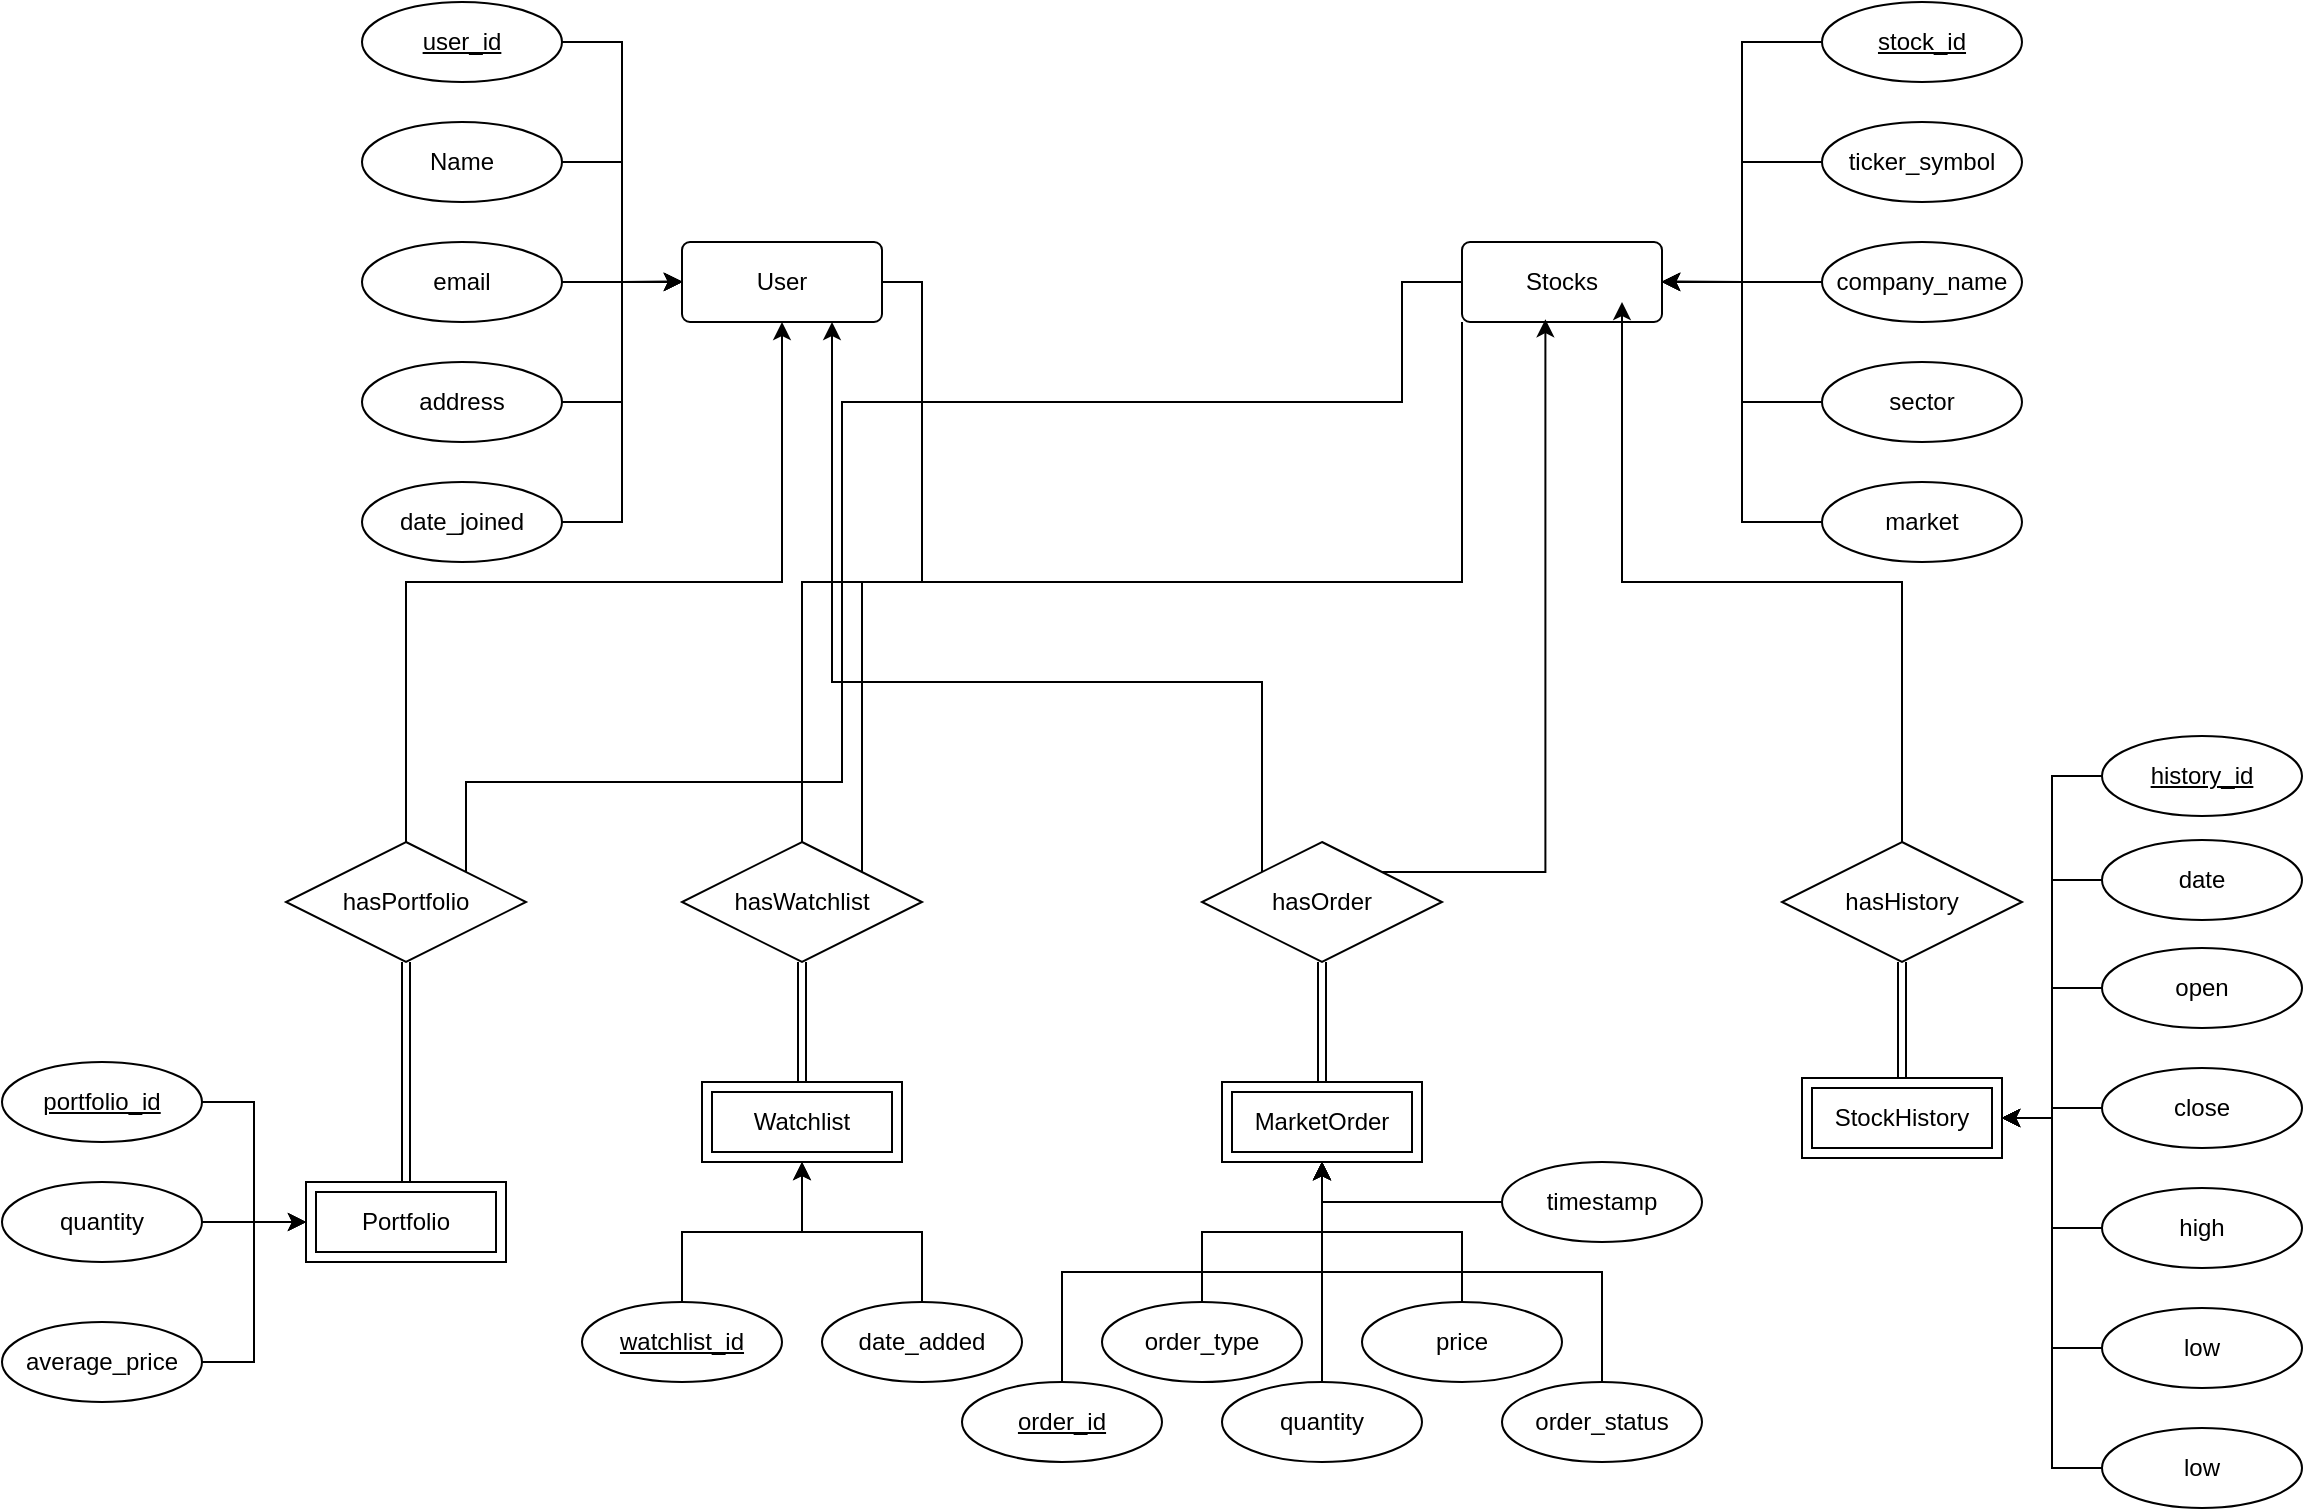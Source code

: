<mxfile version="28.0.7">
  <diagram id="R2lEEEUBdFMjLlhIrx00" name="Page-1">
    <mxGraphModel dx="1797" dy="702" grid="1" gridSize="10" guides="1" tooltips="1" connect="1" arrows="1" fold="1" page="1" pageScale="1" pageWidth="850" pageHeight="1100" math="0" shadow="0" extFonts="Permanent Marker^https://fonts.googleapis.com/css?family=Permanent+Marker">
      <root>
        <mxCell id="0" />
        <mxCell id="1" parent="0" />
        <mxCell id="snmXj4P5MIi6Ag2bhf1i-137" value="User" style="rounded=1;arcSize=10;whiteSpace=wrap;html=1;align=center;" vertex="1" parent="1">
          <mxGeometry x="170" y="160" width="100" height="40" as="geometry" />
        </mxCell>
        <mxCell id="snmXj4P5MIi6Ag2bhf1i-143" style="edgeStyle=orthogonalEdgeStyle;rounded=0;orthogonalLoop=1;jettySize=auto;html=1;exitX=1;exitY=0.5;exitDx=0;exitDy=0;entryX=0;entryY=0.5;entryDx=0;entryDy=0;" edge="1" parent="1" source="snmXj4P5MIi6Ag2bhf1i-138" target="snmXj4P5MIi6Ag2bhf1i-137">
          <mxGeometry relative="1" as="geometry" />
        </mxCell>
        <mxCell id="snmXj4P5MIi6Ag2bhf1i-138" value="&lt;u&gt;user_id&lt;/u&gt;" style="ellipse;whiteSpace=wrap;html=1;align=center;" vertex="1" parent="1">
          <mxGeometry x="10" y="40" width="100" height="40" as="geometry" />
        </mxCell>
        <mxCell id="snmXj4P5MIi6Ag2bhf1i-144" style="edgeStyle=orthogonalEdgeStyle;rounded=0;orthogonalLoop=1;jettySize=auto;html=1;exitX=1;exitY=0.5;exitDx=0;exitDy=0;entryX=0;entryY=0.5;entryDx=0;entryDy=0;" edge="1" parent="1" source="snmXj4P5MIi6Ag2bhf1i-139" target="snmXj4P5MIi6Ag2bhf1i-137">
          <mxGeometry relative="1" as="geometry" />
        </mxCell>
        <mxCell id="snmXj4P5MIi6Ag2bhf1i-139" value="Name" style="ellipse;whiteSpace=wrap;html=1;align=center;" vertex="1" parent="1">
          <mxGeometry x="10" y="100" width="100" height="40" as="geometry" />
        </mxCell>
        <mxCell id="snmXj4P5MIi6Ag2bhf1i-145" style="edgeStyle=orthogonalEdgeStyle;rounded=0;orthogonalLoop=1;jettySize=auto;html=1;exitX=1;exitY=0.5;exitDx=0;exitDy=0;" edge="1" parent="1" source="snmXj4P5MIi6Ag2bhf1i-140">
          <mxGeometry relative="1" as="geometry">
            <mxPoint x="170" y="179.667" as="targetPoint" />
          </mxGeometry>
        </mxCell>
        <mxCell id="snmXj4P5MIi6Ag2bhf1i-140" value="email" style="ellipse;whiteSpace=wrap;html=1;align=center;" vertex="1" parent="1">
          <mxGeometry x="10" y="160" width="100" height="40" as="geometry" />
        </mxCell>
        <mxCell id="snmXj4P5MIi6Ag2bhf1i-146" style="edgeStyle=orthogonalEdgeStyle;rounded=0;orthogonalLoop=1;jettySize=auto;html=1;exitX=1;exitY=0.5;exitDx=0;exitDy=0;entryX=0;entryY=0.5;entryDx=0;entryDy=0;" edge="1" parent="1" source="snmXj4P5MIi6Ag2bhf1i-141" target="snmXj4P5MIi6Ag2bhf1i-137">
          <mxGeometry relative="1" as="geometry" />
        </mxCell>
        <mxCell id="snmXj4P5MIi6Ag2bhf1i-141" value="&lt;div&gt;address&lt;/div&gt;" style="ellipse;whiteSpace=wrap;html=1;align=center;" vertex="1" parent="1">
          <mxGeometry x="10" y="220" width="100" height="40" as="geometry" />
        </mxCell>
        <mxCell id="snmXj4P5MIi6Ag2bhf1i-147" style="edgeStyle=orthogonalEdgeStyle;rounded=0;orthogonalLoop=1;jettySize=auto;html=1;exitX=1;exitY=0.5;exitDx=0;exitDy=0;entryX=0;entryY=0.5;entryDx=0;entryDy=0;" edge="1" parent="1" source="snmXj4P5MIi6Ag2bhf1i-142" target="snmXj4P5MIi6Ag2bhf1i-137">
          <mxGeometry relative="1" as="geometry" />
        </mxCell>
        <mxCell id="snmXj4P5MIi6Ag2bhf1i-142" value="date_joined" style="ellipse;whiteSpace=wrap;html=1;align=center;" vertex="1" parent="1">
          <mxGeometry x="10" y="280" width="100" height="40" as="geometry" />
        </mxCell>
        <mxCell id="snmXj4P5MIi6Ag2bhf1i-162" style="edgeStyle=orthogonalEdgeStyle;rounded=0;orthogonalLoop=1;jettySize=auto;html=1;exitX=0;exitY=0.5;exitDx=0;exitDy=0;entryX=1;entryY=0;entryDx=0;entryDy=0;endArrow=none;endFill=0;" edge="1" parent="1" source="snmXj4P5MIi6Ag2bhf1i-148" target="snmXj4P5MIi6Ag2bhf1i-160">
          <mxGeometry relative="1" as="geometry">
            <Array as="points">
              <mxPoint x="530" y="180" />
              <mxPoint x="530" y="240" />
              <mxPoint x="250" y="240" />
              <mxPoint x="250" y="430" />
              <mxPoint x="62" y="430" />
            </Array>
          </mxGeometry>
        </mxCell>
        <mxCell id="snmXj4P5MIi6Ag2bhf1i-173" style="edgeStyle=orthogonalEdgeStyle;rounded=0;orthogonalLoop=1;jettySize=auto;html=1;exitX=0;exitY=1;exitDx=0;exitDy=0;entryX=1;entryY=0;entryDx=0;entryDy=0;endArrow=none;endFill=0;" edge="1" parent="1" source="snmXj4P5MIi6Ag2bhf1i-148" target="snmXj4P5MIi6Ag2bhf1i-171">
          <mxGeometry relative="1" as="geometry" />
        </mxCell>
        <mxCell id="snmXj4P5MIi6Ag2bhf1i-148" value="Stocks" style="rounded=1;arcSize=10;whiteSpace=wrap;html=1;align=center;" vertex="1" parent="1">
          <mxGeometry x="560" y="160" width="100" height="40" as="geometry" />
        </mxCell>
        <mxCell id="snmXj4P5MIi6Ag2bhf1i-155" style="edgeStyle=orthogonalEdgeStyle;rounded=0;orthogonalLoop=1;jettySize=auto;html=1;exitX=0;exitY=0.5;exitDx=0;exitDy=0;entryX=1;entryY=0.5;entryDx=0;entryDy=0;" edge="1" parent="1" source="snmXj4P5MIi6Ag2bhf1i-149" target="snmXj4P5MIi6Ag2bhf1i-148">
          <mxGeometry relative="1" as="geometry" />
        </mxCell>
        <mxCell id="snmXj4P5MIi6Ag2bhf1i-149" value="ticker_symbol" style="ellipse;whiteSpace=wrap;html=1;align=center;" vertex="1" parent="1">
          <mxGeometry x="740" y="100" width="100" height="40" as="geometry" />
        </mxCell>
        <mxCell id="snmXj4P5MIi6Ag2bhf1i-154" style="edgeStyle=orthogonalEdgeStyle;rounded=0;orthogonalLoop=1;jettySize=auto;html=1;exitX=0;exitY=0.5;exitDx=0;exitDy=0;entryX=1;entryY=0.5;entryDx=0;entryDy=0;" edge="1" parent="1" source="snmXj4P5MIi6Ag2bhf1i-150" target="snmXj4P5MIi6Ag2bhf1i-148">
          <mxGeometry relative="1" as="geometry" />
        </mxCell>
        <mxCell id="snmXj4P5MIi6Ag2bhf1i-150" value="stock_id" style="ellipse;whiteSpace=wrap;html=1;align=center;fontStyle=4;" vertex="1" parent="1">
          <mxGeometry x="740" y="40" width="100" height="40" as="geometry" />
        </mxCell>
        <mxCell id="snmXj4P5MIi6Ag2bhf1i-156" style="edgeStyle=orthogonalEdgeStyle;rounded=0;orthogonalLoop=1;jettySize=auto;html=1;exitX=0;exitY=0.5;exitDx=0;exitDy=0;" edge="1" parent="1" source="snmXj4P5MIi6Ag2bhf1i-151">
          <mxGeometry relative="1" as="geometry">
            <mxPoint x="660" y="179.667" as="targetPoint" />
          </mxGeometry>
        </mxCell>
        <mxCell id="snmXj4P5MIi6Ag2bhf1i-151" value="company_name" style="ellipse;whiteSpace=wrap;html=1;align=center;" vertex="1" parent="1">
          <mxGeometry x="740" y="160" width="100" height="40" as="geometry" />
        </mxCell>
        <mxCell id="snmXj4P5MIi6Ag2bhf1i-157" style="edgeStyle=orthogonalEdgeStyle;rounded=0;orthogonalLoop=1;jettySize=auto;html=1;exitX=0;exitY=0.5;exitDx=0;exitDy=0;entryX=1;entryY=0.5;entryDx=0;entryDy=0;" edge="1" parent="1" source="snmXj4P5MIi6Ag2bhf1i-152" target="snmXj4P5MIi6Ag2bhf1i-148">
          <mxGeometry relative="1" as="geometry" />
        </mxCell>
        <mxCell id="snmXj4P5MIi6Ag2bhf1i-152" value="sector" style="ellipse;whiteSpace=wrap;html=1;align=center;" vertex="1" parent="1">
          <mxGeometry x="740" y="220" width="100" height="40" as="geometry" />
        </mxCell>
        <mxCell id="snmXj4P5MIi6Ag2bhf1i-158" style="edgeStyle=orthogonalEdgeStyle;rounded=0;orthogonalLoop=1;jettySize=auto;html=1;exitX=0;exitY=0.5;exitDx=0;exitDy=0;entryX=1;entryY=0.5;entryDx=0;entryDy=0;" edge="1" parent="1" source="snmXj4P5MIi6Ag2bhf1i-153" target="snmXj4P5MIi6Ag2bhf1i-148">
          <mxGeometry relative="1" as="geometry" />
        </mxCell>
        <mxCell id="snmXj4P5MIi6Ag2bhf1i-153" value="market" style="ellipse;whiteSpace=wrap;html=1;align=center;" vertex="1" parent="1">
          <mxGeometry x="740" y="280" width="100" height="40" as="geometry" />
        </mxCell>
        <mxCell id="snmXj4P5MIi6Ag2bhf1i-159" value="Portfolio" style="shape=ext;margin=3;double=1;whiteSpace=wrap;html=1;align=center;" vertex="1" parent="1">
          <mxGeometry x="-18" y="630" width="100" height="40" as="geometry" />
        </mxCell>
        <mxCell id="snmXj4P5MIi6Ag2bhf1i-161" style="edgeStyle=orthogonalEdgeStyle;rounded=0;orthogonalLoop=1;jettySize=auto;html=1;exitX=0.5;exitY=0;exitDx=0;exitDy=0;entryX=0.5;entryY=1;entryDx=0;entryDy=0;" edge="1" parent="1" source="snmXj4P5MIi6Ag2bhf1i-160" target="snmXj4P5MIi6Ag2bhf1i-137">
          <mxGeometry relative="1" as="geometry" />
        </mxCell>
        <mxCell id="snmXj4P5MIi6Ag2bhf1i-204" style="edgeStyle=orthogonalEdgeStyle;rounded=0;orthogonalLoop=1;jettySize=auto;html=1;exitX=0.5;exitY=1;exitDx=0;exitDy=0;shape=link;" edge="1" parent="1" source="snmXj4P5MIi6Ag2bhf1i-160" target="snmXj4P5MIi6Ag2bhf1i-159">
          <mxGeometry relative="1" as="geometry" />
        </mxCell>
        <mxCell id="snmXj4P5MIi6Ag2bhf1i-160" value="hasPortfolio" style="shape=rhombus;perimeter=rhombusPerimeter;whiteSpace=wrap;html=1;align=center;" vertex="1" parent="1">
          <mxGeometry x="-28" y="460" width="120" height="60" as="geometry" />
        </mxCell>
        <mxCell id="snmXj4P5MIi6Ag2bhf1i-201" style="edgeStyle=orthogonalEdgeStyle;rounded=0;orthogonalLoop=1;jettySize=auto;html=1;exitX=1;exitY=0.5;exitDx=0;exitDy=0;entryX=0;entryY=0.5;entryDx=0;entryDy=0;" edge="1" parent="1" source="snmXj4P5MIi6Ag2bhf1i-164" target="snmXj4P5MIi6Ag2bhf1i-159">
          <mxGeometry relative="1" as="geometry" />
        </mxCell>
        <mxCell id="snmXj4P5MIi6Ag2bhf1i-164" value="&lt;u&gt;portfolio_id&lt;/u&gt;" style="ellipse;whiteSpace=wrap;html=1;align=center;" vertex="1" parent="1">
          <mxGeometry x="-170" y="570" width="100" height="40" as="geometry" />
        </mxCell>
        <mxCell id="snmXj4P5MIi6Ag2bhf1i-202" style="edgeStyle=orthogonalEdgeStyle;rounded=0;orthogonalLoop=1;jettySize=auto;html=1;exitX=1;exitY=0.5;exitDx=0;exitDy=0;entryX=0;entryY=0.5;entryDx=0;entryDy=0;" edge="1" parent="1" source="snmXj4P5MIi6Ag2bhf1i-166" target="snmXj4P5MIi6Ag2bhf1i-159">
          <mxGeometry relative="1" as="geometry" />
        </mxCell>
        <mxCell id="snmXj4P5MIi6Ag2bhf1i-166" value="quantity" style="ellipse;whiteSpace=wrap;html=1;align=center;" vertex="1" parent="1">
          <mxGeometry x="-170" y="630" width="100" height="40" as="geometry" />
        </mxCell>
        <mxCell id="snmXj4P5MIi6Ag2bhf1i-203" style="edgeStyle=orthogonalEdgeStyle;rounded=0;orthogonalLoop=1;jettySize=auto;html=1;exitX=1;exitY=0.5;exitDx=0;exitDy=0;entryX=0;entryY=0.5;entryDx=0;entryDy=0;" edge="1" parent="1" source="snmXj4P5MIi6Ag2bhf1i-168" target="snmXj4P5MIi6Ag2bhf1i-159">
          <mxGeometry relative="1" as="geometry" />
        </mxCell>
        <mxCell id="snmXj4P5MIi6Ag2bhf1i-168" value="average_price" style="ellipse;whiteSpace=wrap;html=1;align=center;" vertex="1" parent="1">
          <mxGeometry x="-170" y="700" width="100" height="40" as="geometry" />
        </mxCell>
        <mxCell id="snmXj4P5MIi6Ag2bhf1i-172" style="edgeStyle=orthogonalEdgeStyle;rounded=0;orthogonalLoop=1;jettySize=auto;html=1;exitX=0.5;exitY=0;exitDx=0;exitDy=0;entryX=1;entryY=0.5;entryDx=0;entryDy=0;endArrow=none;endFill=0;" edge="1" parent="1" source="snmXj4P5MIi6Ag2bhf1i-171" target="snmXj4P5MIi6Ag2bhf1i-137">
          <mxGeometry relative="1" as="geometry" />
        </mxCell>
        <mxCell id="snmXj4P5MIi6Ag2bhf1i-171" value="hasWatchlist" style="shape=rhombus;perimeter=rhombusPerimeter;whiteSpace=wrap;html=1;align=center;" vertex="1" parent="1">
          <mxGeometry x="170" y="460" width="120" height="60" as="geometry" />
        </mxCell>
        <mxCell id="snmXj4P5MIi6Ag2bhf1i-175" value="" style="edgeStyle=orthogonalEdgeStyle;rounded=0;orthogonalLoop=1;jettySize=auto;html=1;shape=link;" edge="1" parent="1" source="snmXj4P5MIi6Ag2bhf1i-174" target="snmXj4P5MIi6Ag2bhf1i-171">
          <mxGeometry relative="1" as="geometry" />
        </mxCell>
        <mxCell id="snmXj4P5MIi6Ag2bhf1i-174" value="Watchlist" style="shape=ext;margin=3;double=1;whiteSpace=wrap;html=1;align=center;" vertex="1" parent="1">
          <mxGeometry x="180" y="580" width="100" height="40" as="geometry" />
        </mxCell>
        <mxCell id="snmXj4P5MIi6Ag2bhf1i-180" style="edgeStyle=orthogonalEdgeStyle;rounded=0;orthogonalLoop=1;jettySize=auto;html=1;exitX=0.5;exitY=0;exitDx=0;exitDy=0;entryX=0.5;entryY=1;entryDx=0;entryDy=0;" edge="1" parent="1" source="snmXj4P5MIi6Ag2bhf1i-176" target="snmXj4P5MIi6Ag2bhf1i-174">
          <mxGeometry relative="1" as="geometry" />
        </mxCell>
        <mxCell id="snmXj4P5MIi6Ag2bhf1i-176" value="watchlist_id" style="ellipse;whiteSpace=wrap;html=1;align=center;fontStyle=4;" vertex="1" parent="1">
          <mxGeometry x="120" y="690" width="100" height="40" as="geometry" />
        </mxCell>
        <mxCell id="snmXj4P5MIi6Ag2bhf1i-179" style="edgeStyle=orthogonalEdgeStyle;rounded=0;orthogonalLoop=1;jettySize=auto;html=1;exitX=0.5;exitY=0;exitDx=0;exitDy=0;entryX=0.5;entryY=1;entryDx=0;entryDy=0;" edge="1" parent="1" source="snmXj4P5MIi6Ag2bhf1i-178" target="snmXj4P5MIi6Ag2bhf1i-174">
          <mxGeometry relative="1" as="geometry" />
        </mxCell>
        <mxCell id="snmXj4P5MIi6Ag2bhf1i-178" value="date_added" style="ellipse;whiteSpace=wrap;html=1;align=center;" vertex="1" parent="1">
          <mxGeometry x="240" y="690" width="100" height="40" as="geometry" />
        </mxCell>
        <mxCell id="snmXj4P5MIi6Ag2bhf1i-183" value="" style="edgeStyle=orthogonalEdgeStyle;rounded=0;orthogonalLoop=1;jettySize=auto;html=1;shape=link;" edge="1" parent="1" source="snmXj4P5MIi6Ag2bhf1i-181" target="snmXj4P5MIi6Ag2bhf1i-182">
          <mxGeometry relative="1" as="geometry" />
        </mxCell>
        <mxCell id="snmXj4P5MIi6Ag2bhf1i-181" value="&lt;div&gt;hasHistory&lt;/div&gt;" style="shape=rhombus;perimeter=rhombusPerimeter;whiteSpace=wrap;html=1;align=center;" vertex="1" parent="1">
          <mxGeometry x="720" y="460" width="120" height="60" as="geometry" />
        </mxCell>
        <mxCell id="snmXj4P5MIi6Ag2bhf1i-182" value="StockHistory" style="shape=ext;margin=3;double=1;whiteSpace=wrap;html=1;align=center;" vertex="1" parent="1">
          <mxGeometry x="730" y="578" width="100" height="40" as="geometry" />
        </mxCell>
        <mxCell id="snmXj4P5MIi6Ag2bhf1i-211" value="" style="edgeStyle=orthogonalEdgeStyle;rounded=0;orthogonalLoop=1;jettySize=auto;html=1;shape=link;" edge="1" parent="1" source="snmXj4P5MIi6Ag2bhf1i-186" target="snmXj4P5MIi6Ag2bhf1i-207">
          <mxGeometry relative="1" as="geometry" />
        </mxCell>
        <mxCell id="snmXj4P5MIi6Ag2bhf1i-186" value="MarketOrder" style="shape=ext;margin=3;double=1;whiteSpace=wrap;html=1;align=center;" vertex="1" parent="1">
          <mxGeometry x="440" y="580" width="100" height="40" as="geometry" />
        </mxCell>
        <mxCell id="snmXj4P5MIi6Ag2bhf1i-192" style="edgeStyle=orthogonalEdgeStyle;rounded=0;orthogonalLoop=1;jettySize=auto;html=1;exitX=0.5;exitY=0;exitDx=0;exitDy=0;entryX=0.5;entryY=1;entryDx=0;entryDy=0;" edge="1" parent="1" source="snmXj4P5MIi6Ag2bhf1i-191" target="snmXj4P5MIi6Ag2bhf1i-186">
          <mxGeometry relative="1" as="geometry" />
        </mxCell>
        <mxCell id="snmXj4P5MIi6Ag2bhf1i-191" value="&lt;u&gt;order_id&lt;/u&gt;" style="ellipse;whiteSpace=wrap;html=1;align=center;fontStyle=4;" vertex="1" parent="1">
          <mxGeometry x="310" y="730" width="100" height="40" as="geometry" />
        </mxCell>
        <mxCell id="snmXj4P5MIi6Ag2bhf1i-194" style="edgeStyle=orthogonalEdgeStyle;rounded=0;orthogonalLoop=1;jettySize=auto;html=1;exitX=0.5;exitY=0;exitDx=0;exitDy=0;entryX=0.5;entryY=1;entryDx=0;entryDy=0;" edge="1" parent="1" source="snmXj4P5MIi6Ag2bhf1i-193" target="snmXj4P5MIi6Ag2bhf1i-186">
          <mxGeometry relative="1" as="geometry" />
        </mxCell>
        <mxCell id="snmXj4P5MIi6Ag2bhf1i-193" value="order_type" style="ellipse;whiteSpace=wrap;html=1;align=center;" vertex="1" parent="1">
          <mxGeometry x="380" y="690" width="100" height="40" as="geometry" />
        </mxCell>
        <mxCell id="snmXj4P5MIi6Ag2bhf1i-196" style="edgeStyle=orthogonalEdgeStyle;rounded=0;orthogonalLoop=1;jettySize=auto;html=1;exitX=0.5;exitY=0;exitDx=0;exitDy=0;entryX=0.5;entryY=1;entryDx=0;entryDy=0;" edge="1" parent="1" source="snmXj4P5MIi6Ag2bhf1i-195" target="snmXj4P5MIi6Ag2bhf1i-186">
          <mxGeometry relative="1" as="geometry" />
        </mxCell>
        <mxCell id="snmXj4P5MIi6Ag2bhf1i-195" value="quantity" style="ellipse;whiteSpace=wrap;html=1;align=center;" vertex="1" parent="1">
          <mxGeometry x="440" y="730" width="100" height="40" as="geometry" />
        </mxCell>
        <mxCell id="snmXj4P5MIi6Ag2bhf1i-198" style="edgeStyle=orthogonalEdgeStyle;rounded=0;orthogonalLoop=1;jettySize=auto;html=1;exitX=0.5;exitY=0;exitDx=0;exitDy=0;entryX=0.5;entryY=1;entryDx=0;entryDy=0;" edge="1" parent="1" source="snmXj4P5MIi6Ag2bhf1i-197" target="snmXj4P5MIi6Ag2bhf1i-186">
          <mxGeometry relative="1" as="geometry" />
        </mxCell>
        <mxCell id="snmXj4P5MIi6Ag2bhf1i-197" value="price" style="ellipse;whiteSpace=wrap;html=1;align=center;" vertex="1" parent="1">
          <mxGeometry x="510" y="690" width="100" height="40" as="geometry" />
        </mxCell>
        <mxCell id="snmXj4P5MIi6Ag2bhf1i-200" style="edgeStyle=orthogonalEdgeStyle;rounded=0;orthogonalLoop=1;jettySize=auto;html=1;exitX=0.5;exitY=0;exitDx=0;exitDy=0;" edge="1" parent="1" source="snmXj4P5MIi6Ag2bhf1i-199" target="snmXj4P5MIi6Ag2bhf1i-186">
          <mxGeometry relative="1" as="geometry" />
        </mxCell>
        <mxCell id="snmXj4P5MIi6Ag2bhf1i-199" value="order_status" style="ellipse;whiteSpace=wrap;html=1;align=center;" vertex="1" parent="1">
          <mxGeometry x="580" y="730" width="100" height="40" as="geometry" />
        </mxCell>
        <mxCell id="snmXj4P5MIi6Ag2bhf1i-206" style="edgeStyle=orthogonalEdgeStyle;rounded=0;orthogonalLoop=1;jettySize=auto;html=1;exitX=0;exitY=0.5;exitDx=0;exitDy=0;entryX=0.5;entryY=1;entryDx=0;entryDy=0;" edge="1" parent="1" source="snmXj4P5MIi6Ag2bhf1i-205" target="snmXj4P5MIi6Ag2bhf1i-186">
          <mxGeometry relative="1" as="geometry" />
        </mxCell>
        <mxCell id="snmXj4P5MIi6Ag2bhf1i-205" value="timestamp" style="ellipse;whiteSpace=wrap;html=1;align=center;" vertex="1" parent="1">
          <mxGeometry x="580" y="620" width="100" height="40" as="geometry" />
        </mxCell>
        <mxCell id="snmXj4P5MIi6Ag2bhf1i-209" style="edgeStyle=orthogonalEdgeStyle;rounded=0;orthogonalLoop=1;jettySize=auto;html=1;exitX=0;exitY=0;exitDx=0;exitDy=0;entryX=0.75;entryY=1;entryDx=0;entryDy=0;" edge="1" parent="1" source="snmXj4P5MIi6Ag2bhf1i-207" target="snmXj4P5MIi6Ag2bhf1i-137">
          <mxGeometry relative="1" as="geometry">
            <Array as="points">
              <mxPoint x="460" y="380" />
              <mxPoint x="245" y="380" />
            </Array>
          </mxGeometry>
        </mxCell>
        <mxCell id="snmXj4P5MIi6Ag2bhf1i-207" value="hasOrder" style="shape=rhombus;perimeter=rhombusPerimeter;whiteSpace=wrap;html=1;align=center;" vertex="1" parent="1">
          <mxGeometry x="430" y="460" width="120" height="60" as="geometry" />
        </mxCell>
        <mxCell id="snmXj4P5MIi6Ag2bhf1i-208" style="edgeStyle=orthogonalEdgeStyle;rounded=0;orthogonalLoop=1;jettySize=auto;html=1;exitX=0.5;exitY=0;exitDx=0;exitDy=0;entryX=0.8;entryY=0.75;entryDx=0;entryDy=0;entryPerimeter=0;" edge="1" parent="1" source="snmXj4P5MIi6Ag2bhf1i-181" target="snmXj4P5MIi6Ag2bhf1i-148">
          <mxGeometry relative="1" as="geometry" />
        </mxCell>
        <mxCell id="snmXj4P5MIi6Ag2bhf1i-210" style="edgeStyle=orthogonalEdgeStyle;rounded=0;orthogonalLoop=1;jettySize=auto;html=1;exitX=1;exitY=0;exitDx=0;exitDy=0;entryX=0.417;entryY=0.965;entryDx=0;entryDy=0;entryPerimeter=0;" edge="1" parent="1" source="snmXj4P5MIi6Ag2bhf1i-207" target="snmXj4P5MIi6Ag2bhf1i-148">
          <mxGeometry relative="1" as="geometry" />
        </mxCell>
        <mxCell id="snmXj4P5MIi6Ag2bhf1i-219" style="edgeStyle=orthogonalEdgeStyle;rounded=0;orthogonalLoop=1;jettySize=auto;html=1;exitX=0;exitY=0.5;exitDx=0;exitDy=0;entryX=1;entryY=0.5;entryDx=0;entryDy=0;" edge="1" parent="1" source="snmXj4P5MIi6Ag2bhf1i-212" target="snmXj4P5MIi6Ag2bhf1i-182">
          <mxGeometry relative="1" as="geometry" />
        </mxCell>
        <mxCell id="snmXj4P5MIi6Ag2bhf1i-212" value="history_id" style="ellipse;whiteSpace=wrap;html=1;align=center;fontStyle=4;" vertex="1" parent="1">
          <mxGeometry x="880" y="407" width="100" height="40" as="geometry" />
        </mxCell>
        <mxCell id="snmXj4P5MIi6Ag2bhf1i-220" style="edgeStyle=orthogonalEdgeStyle;rounded=0;orthogonalLoop=1;jettySize=auto;html=1;exitX=0;exitY=0.5;exitDx=0;exitDy=0;entryX=1;entryY=0.5;entryDx=0;entryDy=0;" edge="1" parent="1" source="snmXj4P5MIi6Ag2bhf1i-213" target="snmXj4P5MIi6Ag2bhf1i-182">
          <mxGeometry relative="1" as="geometry" />
        </mxCell>
        <mxCell id="snmXj4P5MIi6Ag2bhf1i-213" value="date" style="ellipse;whiteSpace=wrap;html=1;align=center;" vertex="1" parent="1">
          <mxGeometry x="880" y="459" width="100" height="40" as="geometry" />
        </mxCell>
        <mxCell id="snmXj4P5MIi6Ag2bhf1i-221" style="edgeStyle=orthogonalEdgeStyle;rounded=0;orthogonalLoop=1;jettySize=auto;html=1;exitX=0;exitY=0.5;exitDx=0;exitDy=0;entryX=1;entryY=0.5;entryDx=0;entryDy=0;" edge="1" parent="1" source="snmXj4P5MIi6Ag2bhf1i-214" target="snmXj4P5MIi6Ag2bhf1i-182">
          <mxGeometry relative="1" as="geometry" />
        </mxCell>
        <mxCell id="snmXj4P5MIi6Ag2bhf1i-214" value="open" style="ellipse;whiteSpace=wrap;html=1;align=center;" vertex="1" parent="1">
          <mxGeometry x="880" y="513" width="100" height="40" as="geometry" />
        </mxCell>
        <mxCell id="snmXj4P5MIi6Ag2bhf1i-222" style="edgeStyle=orthogonalEdgeStyle;rounded=0;orthogonalLoop=1;jettySize=auto;html=1;exitX=0;exitY=0.5;exitDx=0;exitDy=0;" edge="1" parent="1" source="snmXj4P5MIi6Ag2bhf1i-215" target="snmXj4P5MIi6Ag2bhf1i-182">
          <mxGeometry relative="1" as="geometry" />
        </mxCell>
        <mxCell id="snmXj4P5MIi6Ag2bhf1i-215" value="close" style="ellipse;whiteSpace=wrap;html=1;align=center;" vertex="1" parent="1">
          <mxGeometry x="880" y="573" width="100" height="40" as="geometry" />
        </mxCell>
        <mxCell id="snmXj4P5MIi6Ag2bhf1i-223" style="edgeStyle=orthogonalEdgeStyle;rounded=0;orthogonalLoop=1;jettySize=auto;html=1;exitX=0;exitY=0.5;exitDx=0;exitDy=0;entryX=1;entryY=0.5;entryDx=0;entryDy=0;" edge="1" parent="1" source="snmXj4P5MIi6Ag2bhf1i-216" target="snmXj4P5MIi6Ag2bhf1i-182">
          <mxGeometry relative="1" as="geometry" />
        </mxCell>
        <mxCell id="snmXj4P5MIi6Ag2bhf1i-216" value="high" style="ellipse;whiteSpace=wrap;html=1;align=center;" vertex="1" parent="1">
          <mxGeometry x="880" y="633" width="100" height="40" as="geometry" />
        </mxCell>
        <mxCell id="snmXj4P5MIi6Ag2bhf1i-225" style="edgeStyle=orthogonalEdgeStyle;rounded=0;orthogonalLoop=1;jettySize=auto;html=1;exitX=0;exitY=0.5;exitDx=0;exitDy=0;entryX=1;entryY=0.5;entryDx=0;entryDy=0;" edge="1" parent="1" source="snmXj4P5MIi6Ag2bhf1i-217" target="snmXj4P5MIi6Ag2bhf1i-182">
          <mxGeometry relative="1" as="geometry" />
        </mxCell>
        <mxCell id="snmXj4P5MIi6Ag2bhf1i-217" value="low" style="ellipse;whiteSpace=wrap;html=1;align=center;" vertex="1" parent="1">
          <mxGeometry x="880" y="693" width="100" height="40" as="geometry" />
        </mxCell>
        <mxCell id="snmXj4P5MIi6Ag2bhf1i-226" style="edgeStyle=orthogonalEdgeStyle;rounded=0;orthogonalLoop=1;jettySize=auto;html=1;exitX=0;exitY=0.5;exitDx=0;exitDy=0;entryX=1;entryY=0.5;entryDx=0;entryDy=0;" edge="1" parent="1" source="snmXj4P5MIi6Ag2bhf1i-218" target="snmXj4P5MIi6Ag2bhf1i-182">
          <mxGeometry relative="1" as="geometry" />
        </mxCell>
        <mxCell id="snmXj4P5MIi6Ag2bhf1i-218" value="low" style="ellipse;whiteSpace=wrap;html=1;align=center;" vertex="1" parent="1">
          <mxGeometry x="880" y="753" width="100" height="40" as="geometry" />
        </mxCell>
      </root>
    </mxGraphModel>
  </diagram>
</mxfile>
